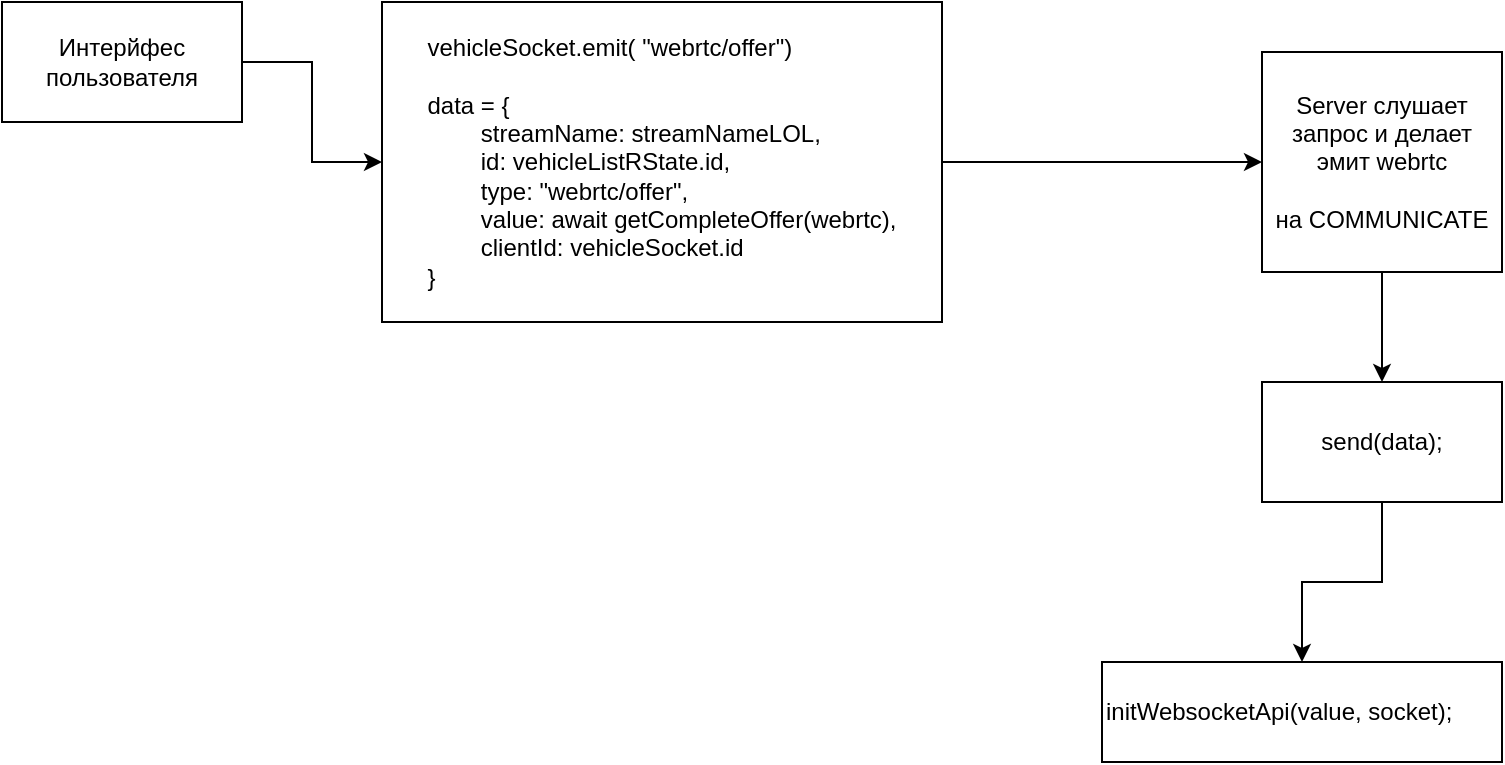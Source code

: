 <mxfile version="24.2.1" type="github">
  <diagram name="Страница — 1" id="N2BBvwz7dYq2u03mfkgw">
    <mxGraphModel dx="1434" dy="783" grid="1" gridSize="10" guides="1" tooltips="1" connect="1" arrows="1" fold="1" page="1" pageScale="1" pageWidth="827" pageHeight="1169" math="0" shadow="0">
      <root>
        <mxCell id="0" />
        <mxCell id="1" parent="0" />
        <mxCell id="JpSsH_3zQxGx-G5elUN2-3" value="" style="edgeStyle=orthogonalEdgeStyle;rounded=0;orthogonalLoop=1;jettySize=auto;html=1;" edge="1" parent="1" source="JpSsH_3zQxGx-G5elUN2-1" target="JpSsH_3zQxGx-G5elUN2-2">
          <mxGeometry relative="1" as="geometry" />
        </mxCell>
        <mxCell id="JpSsH_3zQxGx-G5elUN2-1" value="Интерйфес пользователя" style="rounded=0;whiteSpace=wrap;html=1;" vertex="1" parent="1">
          <mxGeometry x="30" y="40" width="120" height="60" as="geometry" />
        </mxCell>
        <mxCell id="JpSsH_3zQxGx-G5elUN2-5" value="" style="edgeStyle=orthogonalEdgeStyle;rounded=0;orthogonalLoop=1;jettySize=auto;html=1;" edge="1" parent="1" source="JpSsH_3zQxGx-G5elUN2-2" target="JpSsH_3zQxGx-G5elUN2-4">
          <mxGeometry relative="1" as="geometry" />
        </mxCell>
        <mxCell id="JpSsH_3zQxGx-G5elUN2-2" value="&lt;div style=&quot;text-align: left;&quot;&gt;vehicleSocket.emit( &quot;webrtc/offer&quot;)&lt;br&gt;&lt;/div&gt;&lt;div style=&quot;text-align: left;&quot;&gt;&lt;span style=&quot;white-space: normal;&quot;&gt;&lt;br&gt;data = {&lt;/span&gt;&lt;/div&gt;&lt;div style=&quot;text-align: left;&quot;&gt;&lt;span style=&quot;white-space: normal;&quot;&gt;&lt;span style=&quot;white-space: pre;&quot;&gt;&#x9;&lt;/span&gt;streamName: streamNameLOL,&lt;/span&gt;&lt;/div&gt;&lt;div style=&quot;text-align: left;&quot;&gt;&lt;span style=&quot;background-color: initial;&quot;&gt;&lt;span style=&quot;white-space: pre;&quot;&gt;&#x9;&lt;/span&gt;id: vehicleListRState.id,&lt;/span&gt;&lt;/div&gt;&lt;div style=&quot;text-align: left;&quot;&gt;&lt;span style=&quot;white-space: normal;&quot;&gt;&lt;span style=&quot;white-space:pre&quot;&gt;&#x9;&lt;/span&gt;type: &quot;webrtc/offer&quot;,&lt;/span&gt;&lt;/div&gt;&lt;div style=&quot;text-align: left;&quot;&gt;&lt;span style=&quot;white-space: normal;&quot;&gt;&lt;span style=&quot;white-space:pre&quot;&gt;&#x9;&lt;/span&gt;value: await getCompleteOffer(webrtc),&lt;/span&gt;&lt;/div&gt;&lt;div style=&quot;text-align: left;&quot;&gt;&lt;span style=&quot;white-space: normal;&quot;&gt;&lt;span style=&quot;white-space:pre&quot;&gt;&#x9;&lt;/span&gt;clientId: vehicleSocket.id&lt;/span&gt;&lt;/div&gt;&lt;div style=&quot;text-align: left;&quot;&gt;&lt;span style=&quot;white-space: normal;&quot;&gt;}&lt;br&gt;&lt;/span&gt;&lt;/div&gt;" style="whiteSpace=wrap;html=1;rounded=0;" vertex="1" parent="1">
          <mxGeometry x="220" y="40" width="280" height="160" as="geometry" />
        </mxCell>
        <mxCell id="JpSsH_3zQxGx-G5elUN2-7" value="" style="edgeStyle=orthogonalEdgeStyle;rounded=0;orthogonalLoop=1;jettySize=auto;html=1;" edge="1" parent="1" source="JpSsH_3zQxGx-G5elUN2-4" target="JpSsH_3zQxGx-G5elUN2-6">
          <mxGeometry relative="1" as="geometry" />
        </mxCell>
        <mxCell id="JpSsH_3zQxGx-G5elUN2-4" value="Server слушает запрос и делает эмит webrtc&lt;br&gt;&lt;br&gt;&lt;div&gt;на COMMUNICATE&lt;/div&gt;" style="whiteSpace=wrap;html=1;rounded=0;" vertex="1" parent="1">
          <mxGeometry x="660" y="65" width="120" height="110" as="geometry" />
        </mxCell>
        <mxCell id="JpSsH_3zQxGx-G5elUN2-10" value="" style="edgeStyle=orthogonalEdgeStyle;rounded=0;orthogonalLoop=1;jettySize=auto;html=1;" edge="1" parent="1" source="JpSsH_3zQxGx-G5elUN2-6" target="JpSsH_3zQxGx-G5elUN2-9">
          <mxGeometry relative="1" as="geometry" />
        </mxCell>
        <mxCell id="JpSsH_3zQxGx-G5elUN2-6" value="send(data);" style="whiteSpace=wrap;html=1;rounded=0;" vertex="1" parent="1">
          <mxGeometry x="660" y="230" width="120" height="60" as="geometry" />
        </mxCell>
        <UserObject label="initWebsocketApi(value, socket);" id="JpSsH_3zQxGx-G5elUN2-9">
          <mxCell style="whiteSpace=wrap;html=1;rounded=0;align=left;" vertex="1" parent="1">
            <mxGeometry x="580" y="370" width="200" height="50" as="geometry" />
          </mxCell>
        </UserObject>
      </root>
    </mxGraphModel>
  </diagram>
</mxfile>
